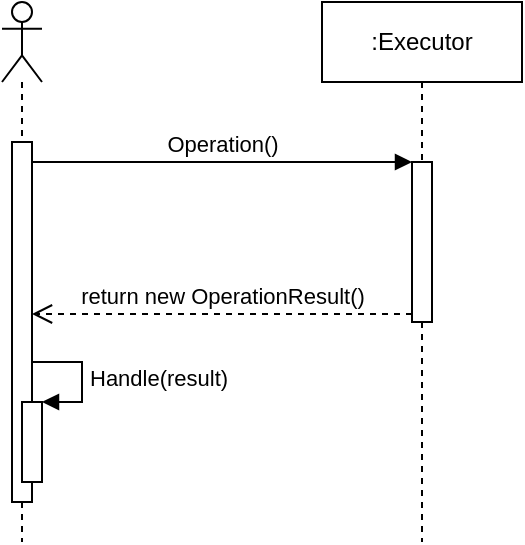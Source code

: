 <mxfile version="14.1.2" type="google" pages="3"><diagram id="CKinMkFbDKcQTunNenve" name="Sequence"><mxGraphModel dx="1422" dy="804" grid="1" gridSize="10" guides="1" tooltips="1" connect="1" arrows="1" fold="1" page="1" pageScale="1" pageWidth="850" pageHeight="1100" math="0" shadow="0"><root><mxCell id="03mLGJdyYgZ_ywSVlZDO-0"/><mxCell id="03mLGJdyYgZ_ywSVlZDO-1" parent="03mLGJdyYgZ_ywSVlZDO-0"/><mxCell id="03mLGJdyYgZ_ywSVlZDO-2" value="" style="shape=umlLifeline;participant=umlActor;perimeter=lifelinePerimeter;whiteSpace=wrap;html=1;container=1;collapsible=0;recursiveResize=0;verticalAlign=top;spacingTop=36;labelBackgroundColor=#ffffff;outlineConnect=0;fontFamily=Helvetica;align=left;" parent="03mLGJdyYgZ_ywSVlZDO-1" vertex="1"><mxGeometry x="70" y="120" width="20" height="270" as="geometry"/></mxCell><mxCell id="03mLGJdyYgZ_ywSVlZDO-4" value="" style="html=1;points=[];perimeter=orthogonalPerimeter;fontFamily=Helvetica;align=center;" parent="03mLGJdyYgZ_ywSVlZDO-2" vertex="1"><mxGeometry x="5" y="70" width="10" height="180" as="geometry"/></mxCell><mxCell id="03mLGJdyYgZ_ywSVlZDO-10" value="" style="html=1;points=[];perimeter=orthogonalPerimeter;fontFamily=Helvetica;align=center;" parent="03mLGJdyYgZ_ywSVlZDO-2" vertex="1"><mxGeometry x="10" y="200" width="10" height="40" as="geometry"/></mxCell><mxCell id="03mLGJdyYgZ_ywSVlZDO-11" value="Handle(result)" style="edgeStyle=orthogonalEdgeStyle;html=1;align=left;spacingLeft=2;endArrow=block;rounded=0;entryX=1;entryY=0;fontFamily=Helvetica;" parent="03mLGJdyYgZ_ywSVlZDO-2" target="03mLGJdyYgZ_ywSVlZDO-10" edge="1"><mxGeometry relative="1" as="geometry"><mxPoint x="15" y="180" as="sourcePoint"/><Array as="points"><mxPoint x="40" y="180"/></Array></mxGeometry></mxCell><mxCell id="03mLGJdyYgZ_ywSVlZDO-3" value="&lt;div style=&quot;text-align: center&quot;&gt;&lt;span&gt;:Executor&lt;/span&gt;&lt;/div&gt;" style="shape=umlLifeline;perimeter=lifelinePerimeter;whiteSpace=wrap;html=1;container=1;collapsible=0;recursiveResize=0;outlineConnect=0;fontFamily=Helvetica;align=center;" parent="03mLGJdyYgZ_ywSVlZDO-1" vertex="1"><mxGeometry x="230" y="120" width="100" height="270" as="geometry"/></mxCell><mxCell id="03mLGJdyYgZ_ywSVlZDO-5" value="" style="html=1;points=[];perimeter=orthogonalPerimeter;fontFamily=Helvetica;align=center;" parent="03mLGJdyYgZ_ywSVlZDO-3" vertex="1"><mxGeometry x="45" y="80" width="10" height="80" as="geometry"/></mxCell><mxCell id="03mLGJdyYgZ_ywSVlZDO-6" value="Operation()" style="html=1;verticalAlign=bottom;endArrow=block;entryX=0;entryY=0;fontFamily=Helvetica;" parent="03mLGJdyYgZ_ywSVlZDO-1" source="03mLGJdyYgZ_ywSVlZDO-4" target="03mLGJdyYgZ_ywSVlZDO-5" edge="1"><mxGeometry relative="1" as="geometry"><mxPoint x="205" y="200" as="sourcePoint"/></mxGeometry></mxCell><mxCell id="03mLGJdyYgZ_ywSVlZDO-7" value="return new OperationResult()" style="html=1;verticalAlign=bottom;endArrow=open;dashed=1;endSize=8;exitX=0;exitY=0.95;fontFamily=Helvetica;" parent="03mLGJdyYgZ_ywSVlZDO-1" source="03mLGJdyYgZ_ywSVlZDO-5" target="03mLGJdyYgZ_ywSVlZDO-4" edge="1"><mxGeometry relative="1" as="geometry"><mxPoint x="205" y="276" as="targetPoint"/></mxGeometry></mxCell></root></mxGraphModel></diagram><diagram id="7lvCb0PltGUQt5u8xVFG" name="Simplest form"><mxGraphModel dx="1422" dy="804" grid="1" gridSize="10" guides="1" tooltips="1" connect="1" arrows="1" fold="1" page="1" pageScale="1" pageWidth="850" pageHeight="1100" math="0" shadow="0"><root><mxCell id="0"/><mxCell id="1" parent="0"/><mxCell id="F6RiLGZKMyKKF9GSWVdo-1" value="Client" style="html=1;" parent="1" vertex="1"><mxGeometry x="140" y="121" width="120" height="50" as="geometry"/></mxCell><mxCell id="F6RiLGZKMyKKF9GSWVdo-2" value="OperationResult" style="swimlane;fontStyle=1;align=center;verticalAlign=top;childLayout=stackLayout;horizontal=1;startSize=26;horizontalStack=0;resizeParent=1;resizeParentMax=0;resizeLast=0;collapsible=1;marginBottom=0;" parent="1" vertex="1"><mxGeometry x="550" y="121" width="150" height="50" as="geometry"/></mxCell><mxCell id="F6RiLGZKMyKKF9GSWVdo-3" value="«read-only» + Succeeded: bool" style="text;strokeColor=none;fillColor=#ffffff;align=left;verticalAlign=top;spacingLeft=4;spacingRight=4;overflow=hidden;rotatable=0;points=[[0,0.5],[1,0.5]];portConstraint=eastwest;fontFamily=Helvetica;fontSize=10;" parent="F6RiLGZKMyKKF9GSWVdo-2" vertex="1"><mxGeometry y="26" width="150" height="24" as="geometry"/></mxCell><mxCell id="F6RiLGZKMyKKF9GSWVdo-6" value="Executor" style="swimlane;fontStyle=1;align=center;verticalAlign=top;childLayout=stackLayout;horizontal=1;startSize=26;horizontalStack=0;resizeParent=1;resizeParentMax=0;resizeLast=0;collapsible=1;marginBottom=0;" parent="1" vertex="1"><mxGeometry x="310" y="120" width="190" height="52" as="geometry"/></mxCell><mxCell id="F6RiLGZKMyKKF9GSWVdo-9" value="+ Operation(): OperationResult" style="text;strokeColor=none;fillColor=#ffffff;align=left;verticalAlign=top;spacingLeft=4;spacingRight=4;overflow=hidden;rotatable=0;points=[[0,0.5],[1,0.5]];portConstraint=eastwest;" parent="F6RiLGZKMyKKF9GSWVdo-6" vertex="1"><mxGeometry y="26" width="190" height="26" as="geometry"/></mxCell><mxCell id="DdI4uFUDP35jjnysn4Cx-1" value="" style="endArrow=diamondThin;endFill=0;endSize=14;html=1;rounded=0;" parent="1" source="F6RiLGZKMyKKF9GSWVdo-6" target="F6RiLGZKMyKKF9GSWVdo-1" edge="1"><mxGeometry width="160" relative="1" as="geometry"><mxPoint x="160" y="199" as="sourcePoint"/><mxPoint x="80" y="199" as="targetPoint"/></mxGeometry></mxCell><mxCell id="DdI4uFUDP35jjnysn4Cx-2" value="" style="endArrow=open;endSize=12;dashed=1;html=1;rounded=0;" parent="1" source="F6RiLGZKMyKKF9GSWVdo-6" target="F6RiLGZKMyKKF9GSWVdo-2" edge="1"><mxGeometry width="160" relative="1" as="geometry"><mxPoint x="260" y="290" as="sourcePoint"/><mxPoint x="420" y="290" as="targetPoint"/></mxGeometry></mxCell><mxCell id="DdI4uFUDP35jjnysn4Cx-4" value="Operation() returns a &lt;br&gt;new OperationResult();" style="shape=note;whiteSpace=wrap;html=1;size=14;verticalAlign=top;align=left;spacingTop=-6;" parent="1" vertex="1"><mxGeometry x="240" y="200" width="140" height="38" as="geometry"/></mxCell><mxCell id="DdI4uFUDP35jjnysn4Cx-5" style="rounded=0;elbow=vertical;html=1;jettySize=auto;orthogonalLoop=1;dashed=1;endArrow=none;endFill=0;entryX=0;entryY=0.5;entryDx=0;entryDy=0;" parent="1" source="DdI4uFUDP35jjnysn4Cx-4" target="F6RiLGZKMyKKF9GSWVdo-9" edge="1"><mxGeometry relative="1" as="geometry"><Array as="points"><mxPoint x="270" y="180"/></Array><mxPoint x="670" y="199" as="sourcePoint"/><mxPoint x="320" y="199" as="targetPoint"/></mxGeometry></mxCell></root></mxGraphModel></diagram><diagram id="Oc5okdoMv0Wih8_JqYyo" name="Simple form"><mxGraphModel dx="1422" dy="804" grid="1" gridSize="10" guides="1" tooltips="1" connect="1" arrows="1" fold="1" page="1" pageScale="1" pageWidth="850" pageHeight="1100" math="0" shadow="0"><root><mxCell id="af8zFsa6Pd07XtbFCM8z-0"/><mxCell id="af8zFsa6Pd07XtbFCM8z-1" parent="af8zFsa6Pd07XtbFCM8z-0"/></root></mxGraphModel></diagram></mxfile>